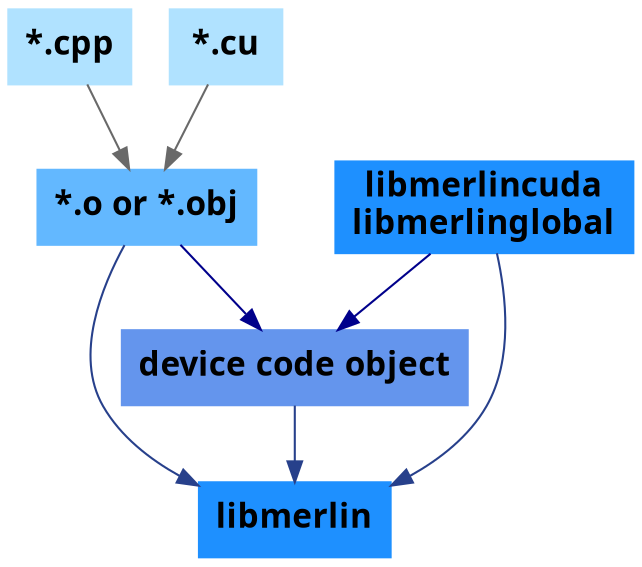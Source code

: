digraph DynamicCompilation {
    node [fontname="Fira Code SemiBold", fontsize="16", shape=record, style=filled, labelloc=c]

    subgraph SourceFiles {
        node [color=lightskyblue1, label="*.cpp"] cpp;
        node [color=lightskyblue1, label="*.cu"] cu;
        {rank = same; cpp; cu;}
    }

    subgraph Object {
        node [color=steelblue1, label="*.o or *.obj"] obj;
        node [color=dodgerblue, label="libmerlincuda\nlibmerlinglobal"] libmerlincudaglobal;
        node [color=cornflowerblue	, label="device code object"] device_code;
    }

    subgraph Lib {
        node [color=dodgerblue, label="libmerlin"] libmerlin;
    }

    cpp -> obj [color=dimgrey];
    cu -> obj [color=dimgrey];
    obj -> device_code [color=darkblue];
    libmerlincudaglobal -> device_code [color=darkblue];
    obj -> libmerlin [color=royalblue4];
    libmerlincudaglobal -> libmerlin [color=royalblue4];
    device_code -> libmerlin [color=royalblue4];
}
